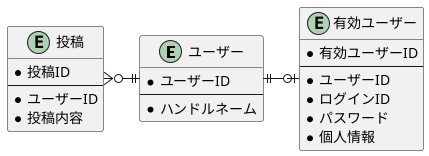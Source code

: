 @startuml
entity ユーザー {
  * ユーザーID
  --
  * ハンドルネーム
}

entity 有効ユーザー {
  * 有効ユーザーID
  --
  * ユーザーID
  * ログインID
  * パスワード
  * 個人情報
}

entity 投稿 {
  * 投稿ID
  --
  * ユーザーID
  * 投稿内容
}

投稿 }o-|| ユーザー
ユーザー ||-o| 有効ユーザー
@enduml